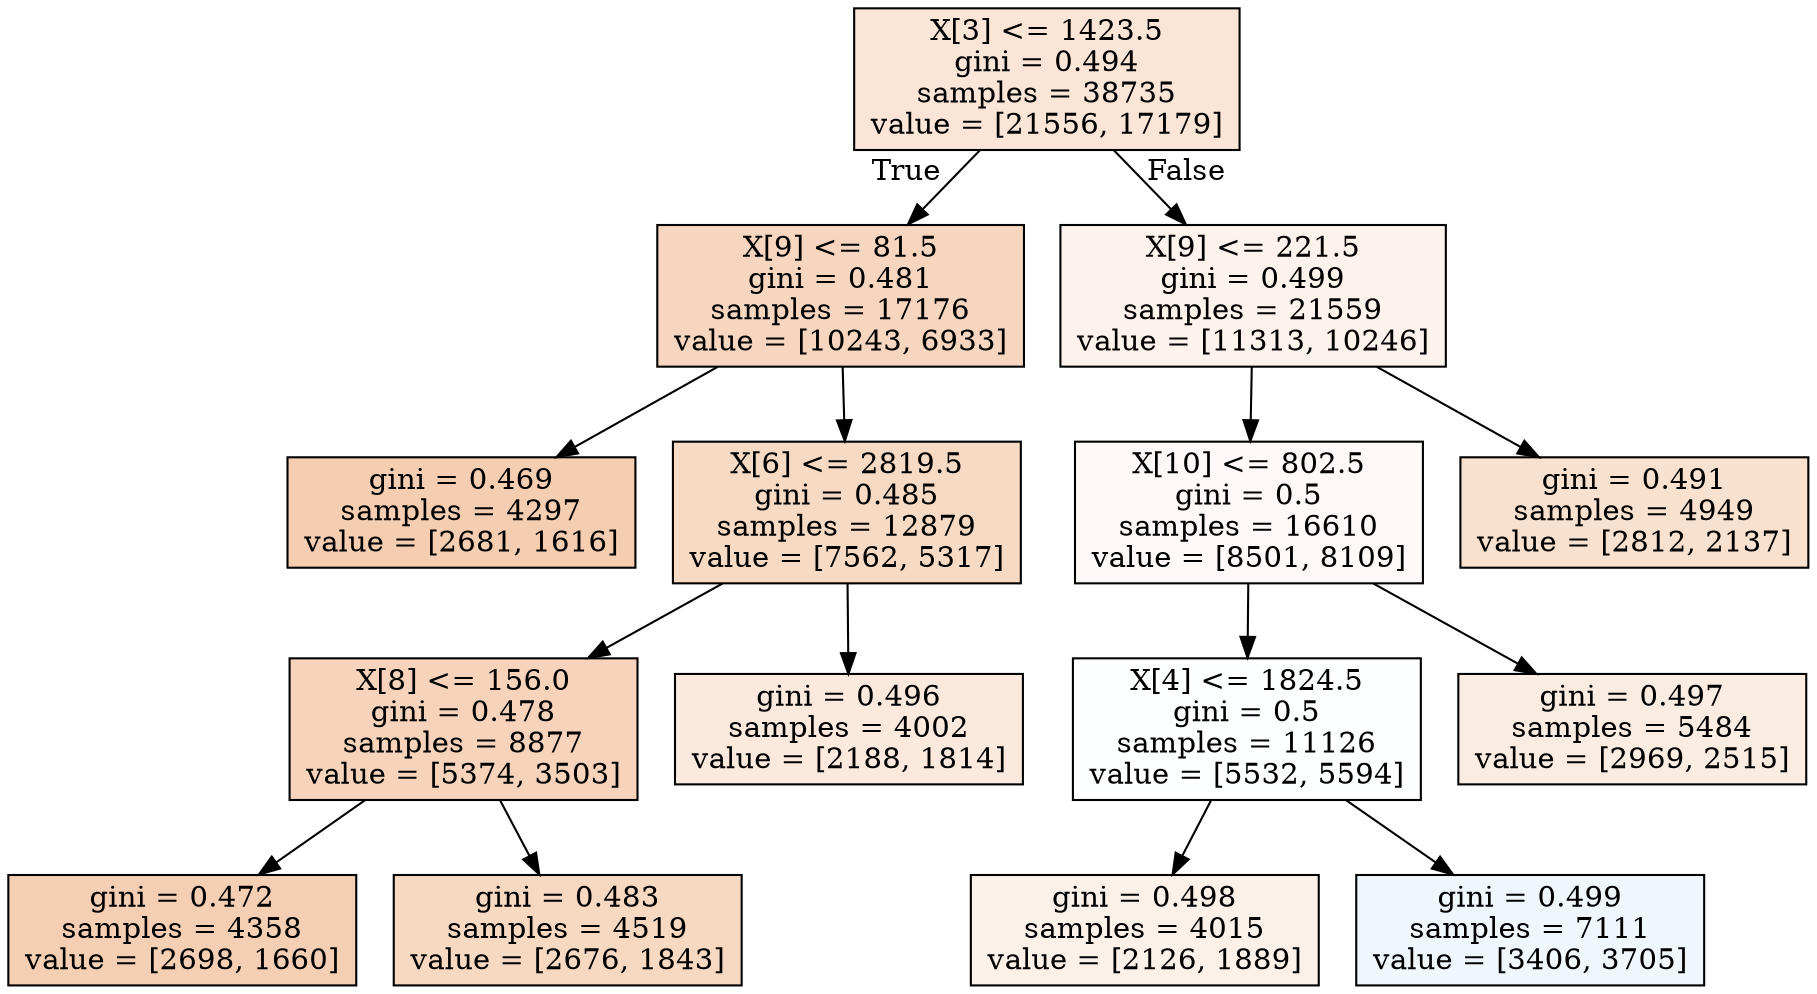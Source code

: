 digraph Tree {
node [shape=box, style="filled", color="black"] ;
0 [label="X[3] <= 1423.5\ngini = 0.494\nsamples = 38735\nvalue = [21556, 17179]", fillcolor="#fae5d7"] ;
1 [label="X[9] <= 81.5\ngini = 0.481\nsamples = 17176\nvalue = [10243, 6933]", fillcolor="#f7d6bf"] ;
0 -> 1 [labeldistance=2.5, labelangle=45, headlabel="True"] ;
2 [label="gini = 0.469\nsamples = 4297\nvalue = [2681, 1616]", fillcolor="#f5cdb0"] ;
1 -> 2 ;
3 [label="X[6] <= 2819.5\ngini = 0.485\nsamples = 12879\nvalue = [7562, 5317]", fillcolor="#f7dac4"] ;
1 -> 3 ;
4 [label="X[8] <= 156.0\ngini = 0.478\nsamples = 8877\nvalue = [5374, 3503]", fillcolor="#f6d3ba"] ;
3 -> 4 ;
5 [label="gini = 0.472\nsamples = 4358\nvalue = [2698, 1660]", fillcolor="#f5cfb3"] ;
4 -> 5 ;
6 [label="gini = 0.483\nsamples = 4519\nvalue = [2676, 1843]", fillcolor="#f7d8c1"] ;
4 -> 6 ;
7 [label="gini = 0.496\nsamples = 4002\nvalue = [2188, 1814]", fillcolor="#fbe9dd"] ;
3 -> 7 ;
8 [label="X[9] <= 221.5\ngini = 0.499\nsamples = 21559\nvalue = [11313, 10246]", fillcolor="#fdf3ec"] ;
0 -> 8 [labeldistance=2.5, labelangle=-45, headlabel="False"] ;
9 [label="X[10] <= 802.5\ngini = 0.5\nsamples = 16610\nvalue = [8501, 8109]", fillcolor="#fef9f6"] ;
8 -> 9 ;
10 [label="X[4] <= 1824.5\ngini = 0.5\nsamples = 11126\nvalue = [5532, 5594]", fillcolor="#fdfeff"] ;
9 -> 10 ;
11 [label="gini = 0.498\nsamples = 4015\nvalue = [2126, 1889]", fillcolor="#fcf1e9"] ;
10 -> 11 ;
12 [label="gini = 0.499\nsamples = 7111\nvalue = [3406, 3705]", fillcolor="#eff7fd"] ;
10 -> 12 ;
13 [label="gini = 0.497\nsamples = 5484\nvalue = [2969, 2515]", fillcolor="#fbece1"] ;
9 -> 13 ;
14 [label="gini = 0.491\nsamples = 4949\nvalue = [2812, 2137]", fillcolor="#f9e1cf"] ;
8 -> 14 ;
}